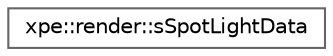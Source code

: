 digraph "Graphical Class Hierarchy"
{
 // LATEX_PDF_SIZE
  bgcolor="transparent";
  edge [fontname=Helvetica,fontsize=10,labelfontname=Helvetica,labelfontsize=10];
  node [fontname=Helvetica,fontsize=10,shape=box,height=0.2,width=0.4];
  rankdir="LR";
  Node0 [id="Node000000",label="xpe::render::sSpotLightData",height=0.2,width=0.4,color="grey40", fillcolor="white", style="filled",URL="$structxpe_1_1render_1_1s_spot_light_data.html",tooltip=" "];
}
